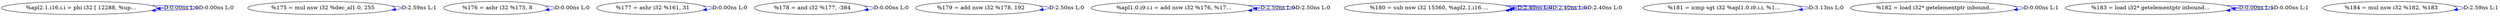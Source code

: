 digraph {
Node0x318e380[label="  %apl2.1.i16.i.i = phi i32 [ 12288, %up..."];
Node0x318e380 -> Node0x318e380[label="D:0.00ns L:0",color=blue];
Node0x318e380 -> Node0x318e380[label="D:0.00ns L:0",color=blue];
Node0x318e460[label="  %175 = mul nsw i32 %dec_al1.0, 255"];
Node0x318e460 -> Node0x318e460[label="D:2.59ns L:1",color=blue];
Node0x318e540[label="  %176 = ashr i32 %175, 8"];
Node0x318e540 -> Node0x318e540[label="D:0.00ns L:0",color=blue];
Node0x318e620[label="  %177 = ashr i32 %161, 31"];
Node0x318e620 -> Node0x318e620[label="D:0.00ns L:0",color=blue];
Node0x318e700[label="  %178 = and i32 %177, -384"];
Node0x318e700 -> Node0x318e700[label="D:0.00ns L:0",color=blue];
Node0x318e7e0[label="  %179 = add nsw i32 %178, 192"];
Node0x318e7e0 -> Node0x318e7e0[label="D:2.50ns L:0",color=blue];
Node0x318e8c0[label="  %apl1.0.i9.i.i = add nsw i32 %176, %17..."];
Node0x318e8c0 -> Node0x318e8c0[label="D:2.50ns L:0",color=blue];
Node0x318e8c0 -> Node0x318e8c0[label="D:2.50ns L:0",color=blue];
Node0x318e9a0[label="  %180 = sub nsw i32 15360, %apl2.1.i16...."];
Node0x318e9a0 -> Node0x318e9a0[label="D:2.40ns L:0",color=blue];
Node0x318e9a0 -> Node0x318e9a0[label="D:2.40ns L:0",color=blue];
Node0x318e9a0 -> Node0x318e9a0[label="D:2.40ns L:0",color=blue];
Node0x318ea80[label="  %181 = icmp sgt i32 %apl1.0.i9.i.i, %1..."];
Node0x318ea80 -> Node0x318ea80[label="D:3.13ns L:0",color=blue];
Node0x318eb60[label="  %182 = load i32* getelementptr inbound..."];
Node0x318eb60 -> Node0x318eb60[label="D:0.00ns L:1",color=blue];
Node0x318ec80[label="  %183 = load i32* getelementptr inbound..."];
Node0x318ec80 -> Node0x318ec80[label="D:0.00ns L:1",color=blue];
Node0x318ec80 -> Node0x318ec80[label="D:0.00ns L:1",color=blue];
Node0x318eda0[label="  %184 = mul nsw i32 %182, %183"];
Node0x318eda0 -> Node0x318eda0[label="D:2.59ns L:1",color=blue];
}
